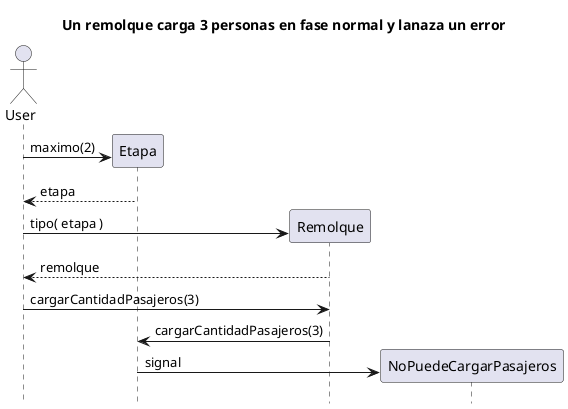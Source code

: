 @startuml

hide footbox
title Un remolque carga 3 personas en fase normal y lanaza un error

actor User

User -> Etapa **: maximo(2)
return etapa
User -> Remolque **: tipo( etapa )
return remolque
User -> Remolque: cargarCantidadPasajeros(3)
Remolque -> Etapa: cargarCantidadPasajeros(3)
Etapa -> NoPuedeCargarPasajeros **: signal

@enduml
